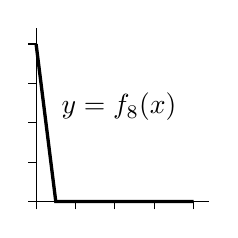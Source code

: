 \begin{tikzpicture}[domain=-.1:1.2,scale=2]
  \draw (-.05,0)--(1.1,0);
  \draw (0,-.05)--(0,1.1);
  \draw[very thick] (0,1)--(.125,0)--(1,0);
  \foreach \x in {0.25, 0.5, 0.75, 1}{
               \draw[thin] (\x,-0.05)--(\x,0);
               \draw[thin] (-.05,\x)--(0,\x);
};
\draw (.1,.6) node[right] {$y=f_8(x)$};
% \draw (0,-.05) node[below] {$0$};
% \draw (.25,-.05) node[below] {$\frac{1}{4}$};
% \draw (.5,-.05) node[below] {$\frac{1}{2}$};
% \draw (.75,-.05) node[below] {$\frac{3}{4}$};
% \draw (1,-.05) node[below] {$1$};
% \draw (-.05,0) node[left] {$0$};
% \draw (-.05,.25) node[left] {$\frac{1}{4}$};
% \draw (-.05,.5) node[left] {$\frac{1}{2}$};
% \draw (-.05,.75) node[left] {$\frac{3}{4}$};
% \draw (-.05,1) node[left] {$1$};
\end{tikzpicture}
